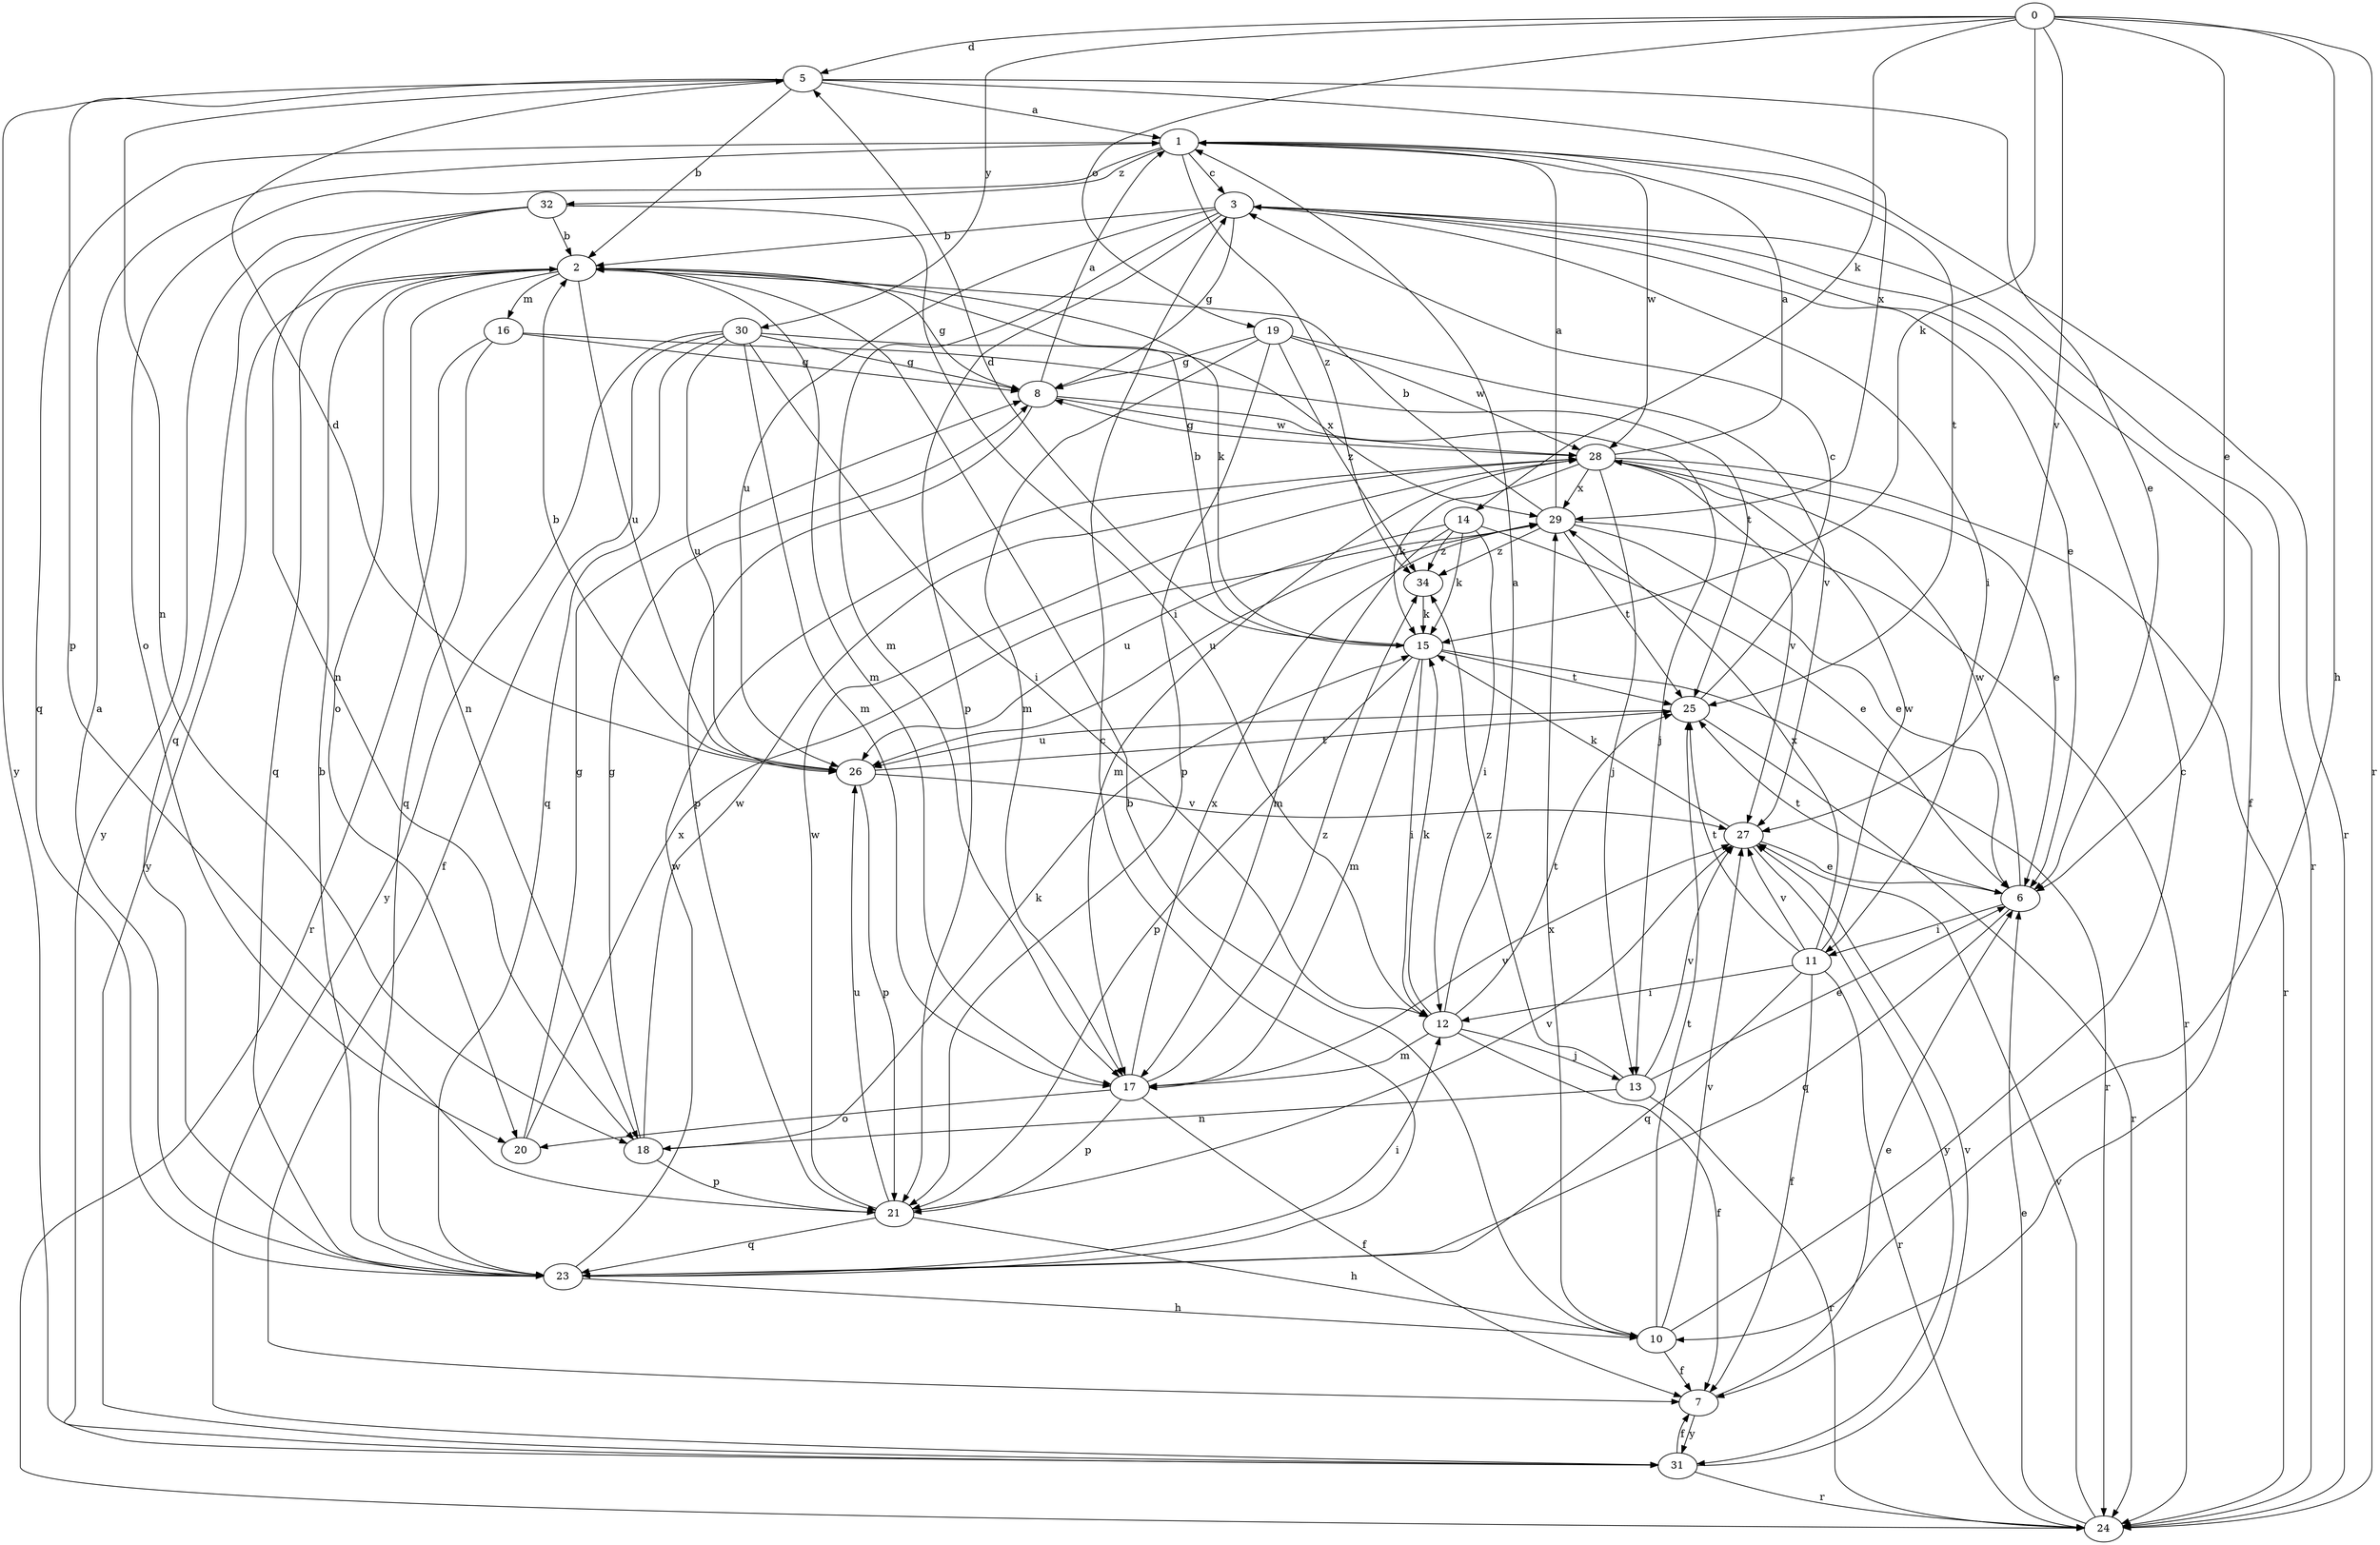 strict digraph  {
0;
1;
2;
3;
5;
6;
7;
8;
10;
11;
12;
13;
14;
15;
16;
17;
18;
19;
20;
21;
23;
24;
25;
26;
27;
28;
29;
30;
31;
32;
34;
0 -> 5  [label=d];
0 -> 6  [label=e];
0 -> 10  [label=h];
0 -> 14  [label=k];
0 -> 15  [label=k];
0 -> 19  [label=o];
0 -> 24  [label=r];
0 -> 27  [label=v];
0 -> 30  [label=y];
1 -> 3  [label=c];
1 -> 20  [label=o];
1 -> 23  [label=q];
1 -> 24  [label=r];
1 -> 25  [label=t];
1 -> 28  [label=w];
1 -> 32  [label=z];
1 -> 34  [label=z];
2 -> 8  [label=g];
2 -> 15  [label=k];
2 -> 16  [label=m];
2 -> 17  [label=m];
2 -> 18  [label=n];
2 -> 20  [label=o];
2 -> 23  [label=q];
2 -> 26  [label=u];
2 -> 31  [label=y];
3 -> 2  [label=b];
3 -> 6  [label=e];
3 -> 7  [label=f];
3 -> 8  [label=g];
3 -> 11  [label=i];
3 -> 17  [label=m];
3 -> 21  [label=p];
3 -> 24  [label=r];
3 -> 26  [label=u];
5 -> 1  [label=a];
5 -> 2  [label=b];
5 -> 6  [label=e];
5 -> 18  [label=n];
5 -> 21  [label=p];
5 -> 29  [label=x];
5 -> 31  [label=y];
6 -> 11  [label=i];
6 -> 23  [label=q];
6 -> 25  [label=t];
6 -> 28  [label=w];
7 -> 6  [label=e];
7 -> 31  [label=y];
8 -> 1  [label=a];
8 -> 13  [label=j];
8 -> 21  [label=p];
8 -> 28  [label=w];
10 -> 2  [label=b];
10 -> 3  [label=c];
10 -> 7  [label=f];
10 -> 25  [label=t];
10 -> 27  [label=v];
10 -> 29  [label=x];
11 -> 7  [label=f];
11 -> 12  [label=i];
11 -> 23  [label=q];
11 -> 24  [label=r];
11 -> 25  [label=t];
11 -> 27  [label=v];
11 -> 28  [label=w];
11 -> 29  [label=x];
12 -> 1  [label=a];
12 -> 7  [label=f];
12 -> 13  [label=j];
12 -> 15  [label=k];
12 -> 17  [label=m];
12 -> 25  [label=t];
13 -> 6  [label=e];
13 -> 18  [label=n];
13 -> 24  [label=r];
13 -> 27  [label=v];
13 -> 34  [label=z];
14 -> 6  [label=e];
14 -> 12  [label=i];
14 -> 15  [label=k];
14 -> 17  [label=m];
14 -> 26  [label=u];
14 -> 34  [label=z];
15 -> 2  [label=b];
15 -> 5  [label=d];
15 -> 12  [label=i];
15 -> 17  [label=m];
15 -> 21  [label=p];
15 -> 24  [label=r];
15 -> 25  [label=t];
16 -> 8  [label=g];
16 -> 23  [label=q];
16 -> 24  [label=r];
16 -> 25  [label=t];
17 -> 7  [label=f];
17 -> 20  [label=o];
17 -> 21  [label=p];
17 -> 27  [label=v];
17 -> 29  [label=x];
17 -> 34  [label=z];
18 -> 8  [label=g];
18 -> 15  [label=k];
18 -> 21  [label=p];
18 -> 28  [label=w];
19 -> 8  [label=g];
19 -> 17  [label=m];
19 -> 21  [label=p];
19 -> 27  [label=v];
19 -> 28  [label=w];
19 -> 34  [label=z];
20 -> 8  [label=g];
20 -> 29  [label=x];
21 -> 10  [label=h];
21 -> 23  [label=q];
21 -> 26  [label=u];
21 -> 27  [label=v];
21 -> 28  [label=w];
23 -> 1  [label=a];
23 -> 2  [label=b];
23 -> 3  [label=c];
23 -> 10  [label=h];
23 -> 12  [label=i];
23 -> 28  [label=w];
24 -> 6  [label=e];
24 -> 27  [label=v];
25 -> 3  [label=c];
25 -> 24  [label=r];
25 -> 26  [label=u];
26 -> 2  [label=b];
26 -> 5  [label=d];
26 -> 21  [label=p];
26 -> 25  [label=t];
26 -> 27  [label=v];
27 -> 6  [label=e];
27 -> 15  [label=k];
27 -> 31  [label=y];
28 -> 1  [label=a];
28 -> 6  [label=e];
28 -> 8  [label=g];
28 -> 13  [label=j];
28 -> 15  [label=k];
28 -> 17  [label=m];
28 -> 24  [label=r];
28 -> 27  [label=v];
28 -> 29  [label=x];
29 -> 1  [label=a];
29 -> 2  [label=b];
29 -> 6  [label=e];
29 -> 24  [label=r];
29 -> 25  [label=t];
29 -> 26  [label=u];
29 -> 34  [label=z];
30 -> 7  [label=f];
30 -> 8  [label=g];
30 -> 12  [label=i];
30 -> 17  [label=m];
30 -> 23  [label=q];
30 -> 26  [label=u];
30 -> 29  [label=x];
30 -> 31  [label=y];
31 -> 7  [label=f];
31 -> 24  [label=r];
31 -> 27  [label=v];
32 -> 2  [label=b];
32 -> 12  [label=i];
32 -> 18  [label=n];
32 -> 23  [label=q];
32 -> 31  [label=y];
34 -> 15  [label=k];
}
